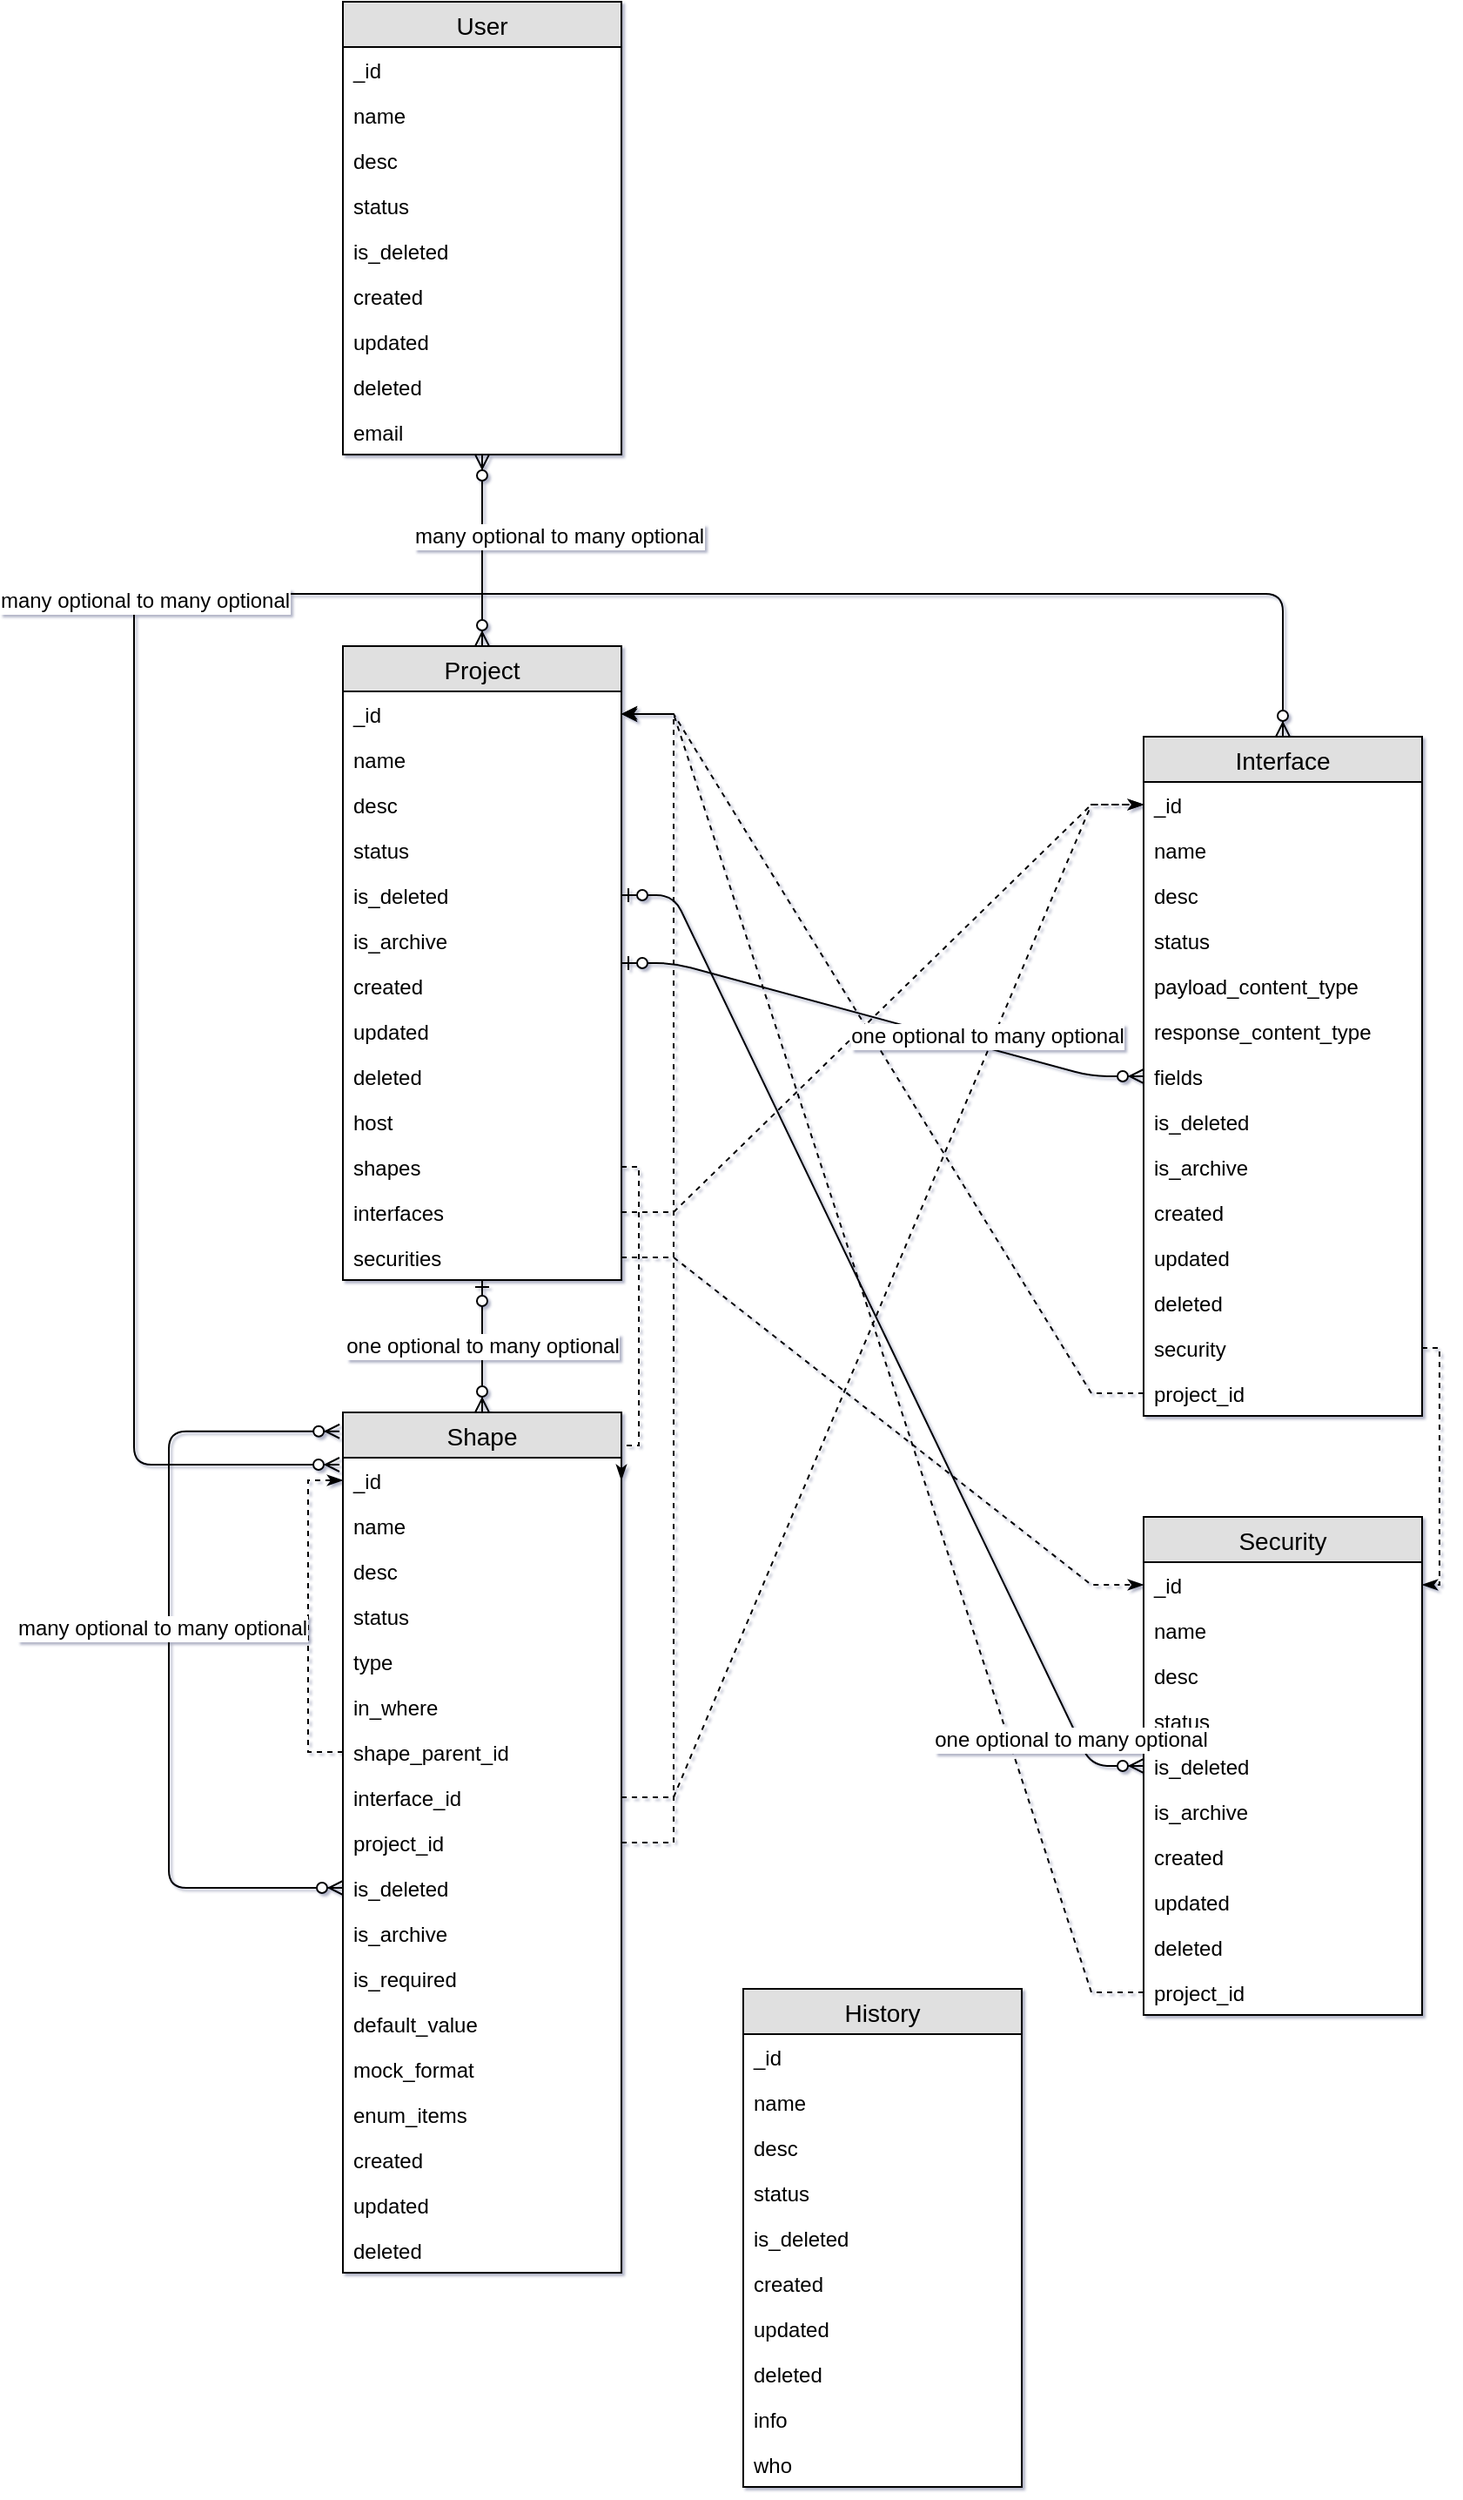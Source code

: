 <mxfile version="12.1.1" type="github" pages="1">
  <diagram id="xwn4igHJJTcLy6LHrwpA" name="第 1 页">
    <mxGraphModel dx="1999" dy="682" grid="1" gridSize="10" guides="1" tooltips="1" connect="1" arrows="1" fold="1" page="1" pageScale="1" pageWidth="827" pageHeight="1169" background="none" math="0" shadow="1">
      <root>
        <mxCell id="0"/>
        <mxCell id="1" parent="0"/>
        <mxCell id="aHNtrxaZ0qjEewPJSjyl-1" value="History" style="swimlane;fontStyle=0;childLayout=stackLayout;horizontal=1;startSize=26;fillColor=#e0e0e0;horizontalStack=0;resizeParent=1;resizeParentMax=0;resizeLast=0;collapsible=1;marginBottom=0;swimlaneFillColor=#ffffff;align=center;fontSize=14;" vertex="1" parent="1">
          <mxGeometry x="360" y="1201" width="160" height="286" as="geometry"/>
        </mxCell>
        <mxCell id="aHNtrxaZ0qjEewPJSjyl-2" value="_id" style="text;strokeColor=none;fillColor=none;spacingLeft=4;spacingRight=4;overflow=hidden;rotatable=0;points=[[0,0.5],[1,0.5]];portConstraint=eastwest;fontSize=12;" vertex="1" parent="aHNtrxaZ0qjEewPJSjyl-1">
          <mxGeometry y="26" width="160" height="26" as="geometry"/>
        </mxCell>
        <mxCell id="aHNtrxaZ0qjEewPJSjyl-72" value="name" style="text;strokeColor=none;fillColor=none;spacingLeft=4;spacingRight=4;overflow=hidden;rotatable=0;points=[[0,0.5],[1,0.5]];portConstraint=eastwest;fontSize=12;" vertex="1" parent="aHNtrxaZ0qjEewPJSjyl-1">
          <mxGeometry y="52" width="160" height="26" as="geometry"/>
        </mxCell>
        <mxCell id="aHNtrxaZ0qjEewPJSjyl-5" value="desc" style="text;strokeColor=none;fillColor=none;spacingLeft=4;spacingRight=4;overflow=hidden;rotatable=0;points=[[0,0.5],[1,0.5]];portConstraint=eastwest;fontSize=12;" vertex="1" parent="aHNtrxaZ0qjEewPJSjyl-1">
          <mxGeometry y="78" width="160" height="26" as="geometry"/>
        </mxCell>
        <mxCell id="aHNtrxaZ0qjEewPJSjyl-3" value="status" style="text;strokeColor=none;fillColor=none;spacingLeft=4;spacingRight=4;overflow=hidden;rotatable=0;points=[[0,0.5],[1,0.5]];portConstraint=eastwest;fontSize=12;" vertex="1" parent="aHNtrxaZ0qjEewPJSjyl-1">
          <mxGeometry y="104" width="160" height="26" as="geometry"/>
        </mxCell>
        <mxCell id="aHNtrxaZ0qjEewPJSjyl-11" value="is_deleted" style="text;strokeColor=none;fillColor=none;spacingLeft=4;spacingRight=4;overflow=hidden;rotatable=0;points=[[0,0.5],[1,0.5]];portConstraint=eastwest;fontSize=12;" vertex="1" parent="aHNtrxaZ0qjEewPJSjyl-1">
          <mxGeometry y="130" width="160" height="26" as="geometry"/>
        </mxCell>
        <mxCell id="aHNtrxaZ0qjEewPJSjyl-12" value="created" style="text;strokeColor=none;fillColor=none;spacingLeft=4;spacingRight=4;overflow=hidden;rotatable=0;points=[[0,0.5],[1,0.5]];portConstraint=eastwest;fontSize=12;" vertex="1" parent="aHNtrxaZ0qjEewPJSjyl-1">
          <mxGeometry y="156" width="160" height="26" as="geometry"/>
        </mxCell>
        <mxCell id="aHNtrxaZ0qjEewPJSjyl-14" value="updated" style="text;strokeColor=none;fillColor=none;spacingLeft=4;spacingRight=4;overflow=hidden;rotatable=0;points=[[0,0.5],[1,0.5]];portConstraint=eastwest;fontSize=12;" vertex="1" parent="aHNtrxaZ0qjEewPJSjyl-1">
          <mxGeometry y="182" width="160" height="26" as="geometry"/>
        </mxCell>
        <mxCell id="aHNtrxaZ0qjEewPJSjyl-131" value="deleted" style="text;strokeColor=none;fillColor=none;spacingLeft=4;spacingRight=4;overflow=hidden;rotatable=0;points=[[0,0.5],[1,0.5]];portConstraint=eastwest;fontSize=12;" vertex="1" parent="aHNtrxaZ0qjEewPJSjyl-1">
          <mxGeometry y="208" width="160" height="26" as="geometry"/>
        </mxCell>
        <mxCell id="aHNtrxaZ0qjEewPJSjyl-15" value="info" style="text;strokeColor=none;fillColor=none;spacingLeft=4;spacingRight=4;overflow=hidden;rotatable=0;points=[[0,0.5],[1,0.5]];portConstraint=eastwest;fontSize=12;" vertex="1" parent="aHNtrxaZ0qjEewPJSjyl-1">
          <mxGeometry y="234" width="160" height="26" as="geometry"/>
        </mxCell>
        <mxCell id="aHNtrxaZ0qjEewPJSjyl-16" value="who" style="text;strokeColor=none;fillColor=none;spacingLeft=4;spacingRight=4;overflow=hidden;rotatable=0;points=[[0,0.5],[1,0.5]];portConstraint=eastwest;fontSize=12;" vertex="1" parent="aHNtrxaZ0qjEewPJSjyl-1">
          <mxGeometry y="260" width="160" height="26" as="geometry"/>
        </mxCell>
        <mxCell id="aHNtrxaZ0qjEewPJSjyl-18" value="Interface" style="swimlane;fontStyle=0;childLayout=stackLayout;horizontal=1;startSize=26;fillColor=#e0e0e0;horizontalStack=0;resizeParent=1;resizeParentMax=0;resizeLast=0;collapsible=1;marginBottom=0;swimlaneFillColor=#ffffff;align=center;fontSize=14;" vertex="1" parent="1">
          <mxGeometry x="590" y="482" width="160" height="390" as="geometry"/>
        </mxCell>
        <mxCell id="aHNtrxaZ0qjEewPJSjyl-74" value="_id" style="text;strokeColor=none;fillColor=none;spacingLeft=4;spacingRight=4;overflow=hidden;rotatable=0;points=[[0,0.5],[1,0.5]];portConstraint=eastwest;fontSize=12;" vertex="1" parent="aHNtrxaZ0qjEewPJSjyl-18">
          <mxGeometry y="26" width="160" height="26" as="geometry"/>
        </mxCell>
        <mxCell id="aHNtrxaZ0qjEewPJSjyl-19" value="name" style="text;strokeColor=none;fillColor=none;spacingLeft=4;spacingRight=4;overflow=hidden;rotatable=0;points=[[0,0.5],[1,0.5]];portConstraint=eastwest;fontSize=12;" vertex="1" parent="aHNtrxaZ0qjEewPJSjyl-18">
          <mxGeometry y="52" width="160" height="26" as="geometry"/>
        </mxCell>
        <mxCell id="aHNtrxaZ0qjEewPJSjyl-20" value="desc" style="text;strokeColor=none;fillColor=none;spacingLeft=4;spacingRight=4;overflow=hidden;rotatable=0;points=[[0,0.5],[1,0.5]];portConstraint=eastwest;fontSize=12;" vertex="1" parent="aHNtrxaZ0qjEewPJSjyl-18">
          <mxGeometry y="78" width="160" height="26" as="geometry"/>
        </mxCell>
        <mxCell id="aHNtrxaZ0qjEewPJSjyl-21" value="status" style="text;strokeColor=none;fillColor=none;spacingLeft=4;spacingRight=4;overflow=hidden;rotatable=0;points=[[0,0.5],[1,0.5]];portConstraint=eastwest;fontSize=12;" vertex="1" parent="aHNtrxaZ0qjEewPJSjyl-18">
          <mxGeometry y="104" width="160" height="26" as="geometry"/>
        </mxCell>
        <mxCell id="aHNtrxaZ0qjEewPJSjyl-136" value="payload_content_type" style="text;strokeColor=none;fillColor=none;spacingLeft=4;spacingRight=4;overflow=hidden;rotatable=0;points=[[0,0.5],[1,0.5]];portConstraint=eastwest;fontSize=12;" vertex="1" parent="aHNtrxaZ0qjEewPJSjyl-18">
          <mxGeometry y="130" width="160" height="26" as="geometry"/>
        </mxCell>
        <mxCell id="aHNtrxaZ0qjEewPJSjyl-137" value="response_content_type" style="text;strokeColor=none;fillColor=none;spacingLeft=4;spacingRight=4;overflow=hidden;rotatable=0;points=[[0,0.5],[1,0.5]];portConstraint=eastwest;fontSize=12;" vertex="1" parent="aHNtrxaZ0qjEewPJSjyl-18">
          <mxGeometry y="156" width="160" height="26" as="geometry"/>
        </mxCell>
        <mxCell id="aHNtrxaZ0qjEewPJSjyl-150" value="fields" style="text;strokeColor=none;fillColor=none;spacingLeft=4;spacingRight=4;overflow=hidden;rotatable=0;points=[[0,0.5],[1,0.5]];portConstraint=eastwest;fontSize=12;" vertex="1" parent="aHNtrxaZ0qjEewPJSjyl-18">
          <mxGeometry y="182" width="160" height="26" as="geometry"/>
        </mxCell>
        <mxCell id="aHNtrxaZ0qjEewPJSjyl-22" value="is_deleted" style="text;strokeColor=none;fillColor=none;spacingLeft=4;spacingRight=4;overflow=hidden;rotatable=0;points=[[0,0.5],[1,0.5]];portConstraint=eastwest;fontSize=12;" vertex="1" parent="aHNtrxaZ0qjEewPJSjyl-18">
          <mxGeometry y="208" width="160" height="26" as="geometry"/>
        </mxCell>
        <mxCell id="aHNtrxaZ0qjEewPJSjyl-27" value="is_archive" style="text;strokeColor=none;fillColor=none;spacingLeft=4;spacingRight=4;overflow=hidden;rotatable=0;points=[[0,0.5],[1,0.5]];portConstraint=eastwest;fontSize=12;" vertex="1" parent="aHNtrxaZ0qjEewPJSjyl-18">
          <mxGeometry y="234" width="160" height="26" as="geometry"/>
        </mxCell>
        <mxCell id="aHNtrxaZ0qjEewPJSjyl-23" value="created" style="text;strokeColor=none;fillColor=none;spacingLeft=4;spacingRight=4;overflow=hidden;rotatable=0;points=[[0,0.5],[1,0.5]];portConstraint=eastwest;fontSize=12;" vertex="1" parent="aHNtrxaZ0qjEewPJSjyl-18">
          <mxGeometry y="260" width="160" height="26" as="geometry"/>
        </mxCell>
        <mxCell id="aHNtrxaZ0qjEewPJSjyl-25" value="updated" style="text;strokeColor=none;fillColor=none;spacingLeft=4;spacingRight=4;overflow=hidden;rotatable=0;points=[[0,0.5],[1,0.5]];portConstraint=eastwest;fontSize=12;" vertex="1" parent="aHNtrxaZ0qjEewPJSjyl-18">
          <mxGeometry y="286" width="160" height="26" as="geometry"/>
        </mxCell>
        <mxCell id="aHNtrxaZ0qjEewPJSjyl-117" value="deleted" style="text;strokeColor=none;fillColor=none;spacingLeft=4;spacingRight=4;overflow=hidden;rotatable=0;points=[[0,0.5],[1,0.5]];portConstraint=eastwest;fontSize=12;" vertex="1" parent="aHNtrxaZ0qjEewPJSjyl-18">
          <mxGeometry y="312" width="160" height="26" as="geometry"/>
        </mxCell>
        <mxCell id="aHNtrxaZ0qjEewPJSjyl-26" value="security" style="text;strokeColor=none;fillColor=none;spacingLeft=4;spacingRight=4;overflow=hidden;rotatable=0;points=[[0,0.5],[1,0.5]];portConstraint=eastwest;fontSize=12;" vertex="1" parent="aHNtrxaZ0qjEewPJSjyl-18">
          <mxGeometry y="338" width="160" height="26" as="geometry"/>
        </mxCell>
        <mxCell id="aHNtrxaZ0qjEewPJSjyl-139" value="project_id" style="text;strokeColor=none;fillColor=none;spacingLeft=4;spacingRight=4;overflow=hidden;rotatable=0;points=[[0,0.5],[1,0.5]];portConstraint=eastwest;fontSize=12;" vertex="1" parent="aHNtrxaZ0qjEewPJSjyl-18">
          <mxGeometry y="364" width="160" height="26" as="geometry"/>
        </mxCell>
        <mxCell id="aHNtrxaZ0qjEewPJSjyl-29" value="Shape" style="swimlane;fontStyle=0;childLayout=stackLayout;horizontal=1;startSize=26;fillColor=#e0e0e0;horizontalStack=0;resizeParent=1;resizeParentMax=0;resizeLast=0;collapsible=1;marginBottom=0;swimlaneFillColor=#ffffff;align=center;fontSize=14;" vertex="1" parent="1">
          <mxGeometry x="130" y="870" width="160" height="494" as="geometry"/>
        </mxCell>
        <mxCell id="aHNtrxaZ0qjEewPJSjyl-75" value="_id" style="text;strokeColor=none;fillColor=none;spacingLeft=4;spacingRight=4;overflow=hidden;rotatable=0;points=[[0,0.5],[1,0.5]];portConstraint=eastwest;fontSize=12;" vertex="1" parent="aHNtrxaZ0qjEewPJSjyl-29">
          <mxGeometry y="26" width="160" height="26" as="geometry"/>
        </mxCell>
        <mxCell id="aHNtrxaZ0qjEewPJSjyl-30" value="name" style="text;strokeColor=none;fillColor=none;spacingLeft=4;spacingRight=4;overflow=hidden;rotatable=0;points=[[0,0.5],[1,0.5]];portConstraint=eastwest;fontSize=12;" vertex="1" parent="aHNtrxaZ0qjEewPJSjyl-29">
          <mxGeometry y="52" width="160" height="26" as="geometry"/>
        </mxCell>
        <mxCell id="aHNtrxaZ0qjEewPJSjyl-31" value="desc" style="text;strokeColor=none;fillColor=none;spacingLeft=4;spacingRight=4;overflow=hidden;rotatable=0;points=[[0,0.5],[1,0.5]];portConstraint=eastwest;fontSize=12;" vertex="1" parent="aHNtrxaZ0qjEewPJSjyl-29">
          <mxGeometry y="78" width="160" height="26" as="geometry"/>
        </mxCell>
        <mxCell id="aHNtrxaZ0qjEewPJSjyl-32" value="status" style="text;strokeColor=none;fillColor=none;spacingLeft=4;spacingRight=4;overflow=hidden;rotatable=0;points=[[0,0.5],[1,0.5]];portConstraint=eastwest;fontSize=12;" vertex="1" parent="aHNtrxaZ0qjEewPJSjyl-29">
          <mxGeometry y="104" width="160" height="26" as="geometry"/>
        </mxCell>
        <mxCell id="aHNtrxaZ0qjEewPJSjyl-133" value="type" style="text;strokeColor=none;fillColor=none;spacingLeft=4;spacingRight=4;overflow=hidden;rotatable=0;points=[[0,0.5],[1,0.5]];portConstraint=eastwest;fontSize=12;" vertex="1" parent="aHNtrxaZ0qjEewPJSjyl-29">
          <mxGeometry y="130" width="160" height="26" as="geometry"/>
        </mxCell>
        <mxCell id="aHNtrxaZ0qjEewPJSjyl-155" value="in_where" style="text;strokeColor=none;fillColor=none;spacingLeft=4;spacingRight=4;overflow=hidden;rotatable=0;points=[[0,0.5],[1,0.5]];portConstraint=eastwest;fontSize=12;" vertex="1" parent="aHNtrxaZ0qjEewPJSjyl-29">
          <mxGeometry y="156" width="160" height="26" as="geometry"/>
        </mxCell>
        <mxCell id="aHNtrxaZ0qjEewPJSjyl-175" style="rounded=0;orthogonalLoop=1;jettySize=auto;html=1;exitX=0;exitY=0.5;exitDx=0;exitDy=0;entryX=0;entryY=0.5;entryDx=0;entryDy=0;endArrow=classicThin;endFill=1;edgeStyle=orthogonalEdgeStyle;dashed=1;" edge="1" parent="aHNtrxaZ0qjEewPJSjyl-29" source="aHNtrxaZ0qjEewPJSjyl-110" target="aHNtrxaZ0qjEewPJSjyl-75">
          <mxGeometry relative="1" as="geometry"/>
        </mxCell>
        <mxCell id="aHNtrxaZ0qjEewPJSjyl-110" value="shape_parent_id" style="text;strokeColor=none;fillColor=none;spacingLeft=4;spacingRight=4;overflow=hidden;rotatable=0;points=[[0,0.5],[1,0.5]];portConstraint=eastwest;fontSize=12;" vertex="1" parent="aHNtrxaZ0qjEewPJSjyl-29">
          <mxGeometry y="182" width="160" height="26" as="geometry"/>
        </mxCell>
        <mxCell id="aHNtrxaZ0qjEewPJSjyl-161" value="interface_id" style="text;strokeColor=none;fillColor=none;spacingLeft=4;spacingRight=4;overflow=hidden;rotatable=0;points=[[0,0.5],[1,0.5]];portConstraint=eastwest;fontSize=12;" vertex="1" parent="aHNtrxaZ0qjEewPJSjyl-29">
          <mxGeometry y="208" width="160" height="26" as="geometry"/>
        </mxCell>
        <mxCell id="aHNtrxaZ0qjEewPJSjyl-177" value="" style="fontSize=12;html=1;endArrow=ERzeroToMany;endFill=1;startArrow=ERzeroToMany;entryX=-0.012;entryY=0.022;entryDx=0;entryDy=0;entryPerimeter=0;exitX=0;exitY=0.5;exitDx=0;exitDy=0;edgeStyle=orthogonalEdgeStyle;" edge="1" parent="aHNtrxaZ0qjEewPJSjyl-29" source="aHNtrxaZ0qjEewPJSjyl-33" target="aHNtrxaZ0qjEewPJSjyl-29">
          <mxGeometry width="100" height="100" relative="1" as="geometry">
            <mxPoint x="160" y="30" as="sourcePoint"/>
            <mxPoint x="20" y="247" as="targetPoint"/>
            <Array as="points">
              <mxPoint x="-100" y="273"/>
              <mxPoint x="-100" y="11"/>
            </Array>
          </mxGeometry>
        </mxCell>
        <mxCell id="aHNtrxaZ0qjEewPJSjyl-178" value="many&amp;nbsp;optional to many optional" style="text;html=1;resizable=0;points=[];align=center;verticalAlign=middle;labelBackgroundColor=#ffffff;" vertex="1" connectable="0" parent="aHNtrxaZ0qjEewPJSjyl-177">
          <mxGeometry x="0.083" y="4" relative="1" as="geometry">
            <mxPoint as="offset"/>
          </mxGeometry>
        </mxCell>
        <mxCell id="aHNtrxaZ0qjEewPJSjyl-37" value="project_id" style="text;strokeColor=none;fillColor=none;spacingLeft=4;spacingRight=4;overflow=hidden;rotatable=0;points=[[0,0.5],[1,0.5]];portConstraint=eastwest;fontSize=12;" vertex="1" parent="aHNtrxaZ0qjEewPJSjyl-29">
          <mxGeometry y="234" width="160" height="26" as="geometry"/>
        </mxCell>
        <mxCell id="aHNtrxaZ0qjEewPJSjyl-33" value="is_deleted" style="text;strokeColor=none;fillColor=none;spacingLeft=4;spacingRight=4;overflow=hidden;rotatable=0;points=[[0,0.5],[1,0.5]];portConstraint=eastwest;fontSize=12;" vertex="1" parent="aHNtrxaZ0qjEewPJSjyl-29">
          <mxGeometry y="260" width="160" height="26" as="geometry"/>
        </mxCell>
        <mxCell id="aHNtrxaZ0qjEewPJSjyl-38" value="is_archive" style="text;strokeColor=none;fillColor=none;spacingLeft=4;spacingRight=4;overflow=hidden;rotatable=0;points=[[0,0.5],[1,0.5]];portConstraint=eastwest;fontSize=12;" vertex="1" parent="aHNtrxaZ0qjEewPJSjyl-29">
          <mxGeometry y="286" width="160" height="26" as="geometry"/>
        </mxCell>
        <mxCell id="aHNtrxaZ0qjEewPJSjyl-34" value="is_required" style="text;strokeColor=none;fillColor=none;spacingLeft=4;spacingRight=4;overflow=hidden;rotatable=0;points=[[0,0.5],[1,0.5]];portConstraint=eastwest;fontSize=12;" vertex="1" parent="aHNtrxaZ0qjEewPJSjyl-29">
          <mxGeometry y="312" width="160" height="26" as="geometry"/>
        </mxCell>
        <mxCell id="aHNtrxaZ0qjEewPJSjyl-112" value="default_value" style="text;strokeColor=none;fillColor=none;spacingLeft=4;spacingRight=4;overflow=hidden;rotatable=0;points=[[0,0.5],[1,0.5]];portConstraint=eastwest;fontSize=12;" vertex="1" parent="aHNtrxaZ0qjEewPJSjyl-29">
          <mxGeometry y="338" width="160" height="26" as="geometry"/>
        </mxCell>
        <mxCell id="aHNtrxaZ0qjEewPJSjyl-114" value="mock_format" style="text;strokeColor=none;fillColor=none;spacingLeft=4;spacingRight=4;overflow=hidden;rotatable=0;points=[[0,0.5],[1,0.5]];portConstraint=eastwest;fontSize=12;" vertex="1" parent="aHNtrxaZ0qjEewPJSjyl-29">
          <mxGeometry y="364" width="160" height="26" as="geometry"/>
        </mxCell>
        <mxCell id="aHNtrxaZ0qjEewPJSjyl-113" value="enum_items" style="text;strokeColor=none;fillColor=none;spacingLeft=4;spacingRight=4;overflow=hidden;rotatable=0;points=[[0,0.5],[1,0.5]];portConstraint=eastwest;fontSize=12;" vertex="1" parent="aHNtrxaZ0qjEewPJSjyl-29">
          <mxGeometry y="390" width="160" height="26" as="geometry"/>
        </mxCell>
        <mxCell id="aHNtrxaZ0qjEewPJSjyl-111" value="created" style="text;strokeColor=none;fillColor=none;spacingLeft=4;spacingRight=4;overflow=hidden;rotatable=0;points=[[0,0.5],[1,0.5]];portConstraint=eastwest;fontSize=12;" vertex="1" parent="aHNtrxaZ0qjEewPJSjyl-29">
          <mxGeometry y="416" width="160" height="26" as="geometry"/>
        </mxCell>
        <mxCell id="aHNtrxaZ0qjEewPJSjyl-36" value="updated" style="text;strokeColor=none;fillColor=none;spacingLeft=4;spacingRight=4;overflow=hidden;rotatable=0;points=[[0,0.5],[1,0.5]];portConstraint=eastwest;fontSize=12;" vertex="1" parent="aHNtrxaZ0qjEewPJSjyl-29">
          <mxGeometry y="442" width="160" height="26" as="geometry"/>
        </mxCell>
        <mxCell id="aHNtrxaZ0qjEewPJSjyl-115" value="deleted" style="text;strokeColor=none;fillColor=none;spacingLeft=4;spacingRight=4;overflow=hidden;rotatable=0;points=[[0,0.5],[1,0.5]];portConstraint=eastwest;fontSize=12;" vertex="1" parent="aHNtrxaZ0qjEewPJSjyl-29">
          <mxGeometry y="468" width="160" height="26" as="geometry"/>
        </mxCell>
        <mxCell id="aHNtrxaZ0qjEewPJSjyl-41" value="Project" style="swimlane;fontStyle=0;childLayout=stackLayout;horizontal=1;startSize=26;fillColor=#e0e0e0;horizontalStack=0;resizeParent=1;resizeParentMax=0;resizeLast=0;collapsible=1;marginBottom=0;swimlaneFillColor=#ffffff;align=center;fontSize=14;" vertex="1" parent="1">
          <mxGeometry x="130" y="430" width="160" height="364" as="geometry"/>
        </mxCell>
        <mxCell id="aHNtrxaZ0qjEewPJSjyl-76" value="_id" style="text;strokeColor=none;fillColor=none;spacingLeft=4;spacingRight=4;overflow=hidden;rotatable=0;points=[[0,0.5],[1,0.5]];portConstraint=eastwest;fontSize=12;" vertex="1" parent="aHNtrxaZ0qjEewPJSjyl-41">
          <mxGeometry y="26" width="160" height="26" as="geometry"/>
        </mxCell>
        <mxCell id="aHNtrxaZ0qjEewPJSjyl-42" value="name" style="text;strokeColor=none;fillColor=none;spacingLeft=4;spacingRight=4;overflow=hidden;rotatable=0;points=[[0,0.5],[1,0.5]];portConstraint=eastwest;fontSize=12;" vertex="1" parent="aHNtrxaZ0qjEewPJSjyl-41">
          <mxGeometry y="52" width="160" height="26" as="geometry"/>
        </mxCell>
        <mxCell id="aHNtrxaZ0qjEewPJSjyl-43" value="desc" style="text;strokeColor=none;fillColor=none;spacingLeft=4;spacingRight=4;overflow=hidden;rotatable=0;points=[[0,0.5],[1,0.5]];portConstraint=eastwest;fontSize=12;" vertex="1" parent="aHNtrxaZ0qjEewPJSjyl-41">
          <mxGeometry y="78" width="160" height="26" as="geometry"/>
        </mxCell>
        <mxCell id="aHNtrxaZ0qjEewPJSjyl-44" value="status" style="text;strokeColor=none;fillColor=none;spacingLeft=4;spacingRight=4;overflow=hidden;rotatable=0;points=[[0,0.5],[1,0.5]];portConstraint=eastwest;fontSize=12;" vertex="1" parent="aHNtrxaZ0qjEewPJSjyl-41">
          <mxGeometry y="104" width="160" height="26" as="geometry"/>
        </mxCell>
        <mxCell id="aHNtrxaZ0qjEewPJSjyl-45" value="is_deleted" style="text;strokeColor=none;fillColor=none;spacingLeft=4;spacingRight=4;overflow=hidden;rotatable=0;points=[[0,0.5],[1,0.5]];portConstraint=eastwest;fontSize=12;" vertex="1" parent="aHNtrxaZ0qjEewPJSjyl-41">
          <mxGeometry y="130" width="160" height="26" as="geometry"/>
        </mxCell>
        <mxCell id="aHNtrxaZ0qjEewPJSjyl-90" value="is_archive" style="text;strokeColor=none;fillColor=none;spacingLeft=4;spacingRight=4;overflow=hidden;rotatable=0;points=[[0,0.5],[1,0.5]];portConstraint=eastwest;fontSize=12;" vertex="1" parent="aHNtrxaZ0qjEewPJSjyl-41">
          <mxGeometry y="156" width="160" height="26" as="geometry"/>
        </mxCell>
        <mxCell id="aHNtrxaZ0qjEewPJSjyl-46" value="created" style="text;strokeColor=none;fillColor=none;spacingLeft=4;spacingRight=4;overflow=hidden;rotatable=0;points=[[0,0.5],[1,0.5]];portConstraint=eastwest;fontSize=12;" vertex="1" parent="aHNtrxaZ0qjEewPJSjyl-41">
          <mxGeometry y="182" width="160" height="26" as="geometry"/>
        </mxCell>
        <mxCell id="aHNtrxaZ0qjEewPJSjyl-48" value="updated" style="text;strokeColor=none;fillColor=none;spacingLeft=4;spacingRight=4;overflow=hidden;rotatable=0;points=[[0,0.5],[1,0.5]];portConstraint=eastwest;fontSize=12;" vertex="1" parent="aHNtrxaZ0qjEewPJSjyl-41">
          <mxGeometry y="208" width="160" height="26" as="geometry"/>
        </mxCell>
        <mxCell id="aHNtrxaZ0qjEewPJSjyl-116" value="deleted" style="text;strokeColor=none;fillColor=none;spacingLeft=4;spacingRight=4;overflow=hidden;rotatable=0;points=[[0,0.5],[1,0.5]];portConstraint=eastwest;fontSize=12;" vertex="1" parent="aHNtrxaZ0qjEewPJSjyl-41">
          <mxGeometry y="234" width="160" height="26" as="geometry"/>
        </mxCell>
        <mxCell id="aHNtrxaZ0qjEewPJSjyl-49" value="host" style="text;strokeColor=none;fillColor=none;spacingLeft=4;spacingRight=4;overflow=hidden;rotatable=0;points=[[0,0.5],[1,0.5]];portConstraint=eastwest;fontSize=12;" vertex="1" parent="aHNtrxaZ0qjEewPJSjyl-41">
          <mxGeometry y="260" width="160" height="26" as="geometry"/>
        </mxCell>
        <mxCell id="aHNtrxaZ0qjEewPJSjyl-143" value="shapes" style="text;strokeColor=none;fillColor=none;spacingLeft=4;spacingRight=4;overflow=hidden;rotatable=0;points=[[0,0.5],[1,0.5]];portConstraint=eastwest;fontSize=12;" vertex="1" parent="aHNtrxaZ0qjEewPJSjyl-41">
          <mxGeometry y="286" width="160" height="26" as="geometry"/>
        </mxCell>
        <mxCell id="aHNtrxaZ0qjEewPJSjyl-146" value="interfaces" style="text;strokeColor=none;fillColor=none;spacingLeft=4;spacingRight=4;overflow=hidden;rotatable=0;points=[[0,0.5],[1,0.5]];portConstraint=eastwest;fontSize=12;" vertex="1" parent="aHNtrxaZ0qjEewPJSjyl-41">
          <mxGeometry y="312" width="160" height="26" as="geometry"/>
        </mxCell>
        <mxCell id="aHNtrxaZ0qjEewPJSjyl-148" value="securities" style="text;strokeColor=none;fillColor=none;spacingLeft=4;spacingRight=4;overflow=hidden;rotatable=0;points=[[0,0.5],[1,0.5]];portConstraint=eastwest;fontSize=12;" vertex="1" parent="aHNtrxaZ0qjEewPJSjyl-41">
          <mxGeometry y="338" width="160" height="26" as="geometry"/>
        </mxCell>
        <mxCell id="aHNtrxaZ0qjEewPJSjyl-51" value="Security" style="swimlane;fontStyle=0;childLayout=stackLayout;horizontal=1;startSize=26;fillColor=#e0e0e0;horizontalStack=0;resizeParent=1;resizeParentMax=0;resizeLast=0;collapsible=1;marginBottom=0;swimlaneFillColor=#ffffff;align=center;fontSize=14;" vertex="1" parent="1">
          <mxGeometry x="590" y="930" width="160" height="286" as="geometry"/>
        </mxCell>
        <mxCell id="aHNtrxaZ0qjEewPJSjyl-77" value="_id" style="text;strokeColor=none;fillColor=none;spacingLeft=4;spacingRight=4;overflow=hidden;rotatable=0;points=[[0,0.5],[1,0.5]];portConstraint=eastwest;fontSize=12;" vertex="1" parent="aHNtrxaZ0qjEewPJSjyl-51">
          <mxGeometry y="26" width="160" height="26" as="geometry"/>
        </mxCell>
        <mxCell id="aHNtrxaZ0qjEewPJSjyl-52" value="name" style="text;strokeColor=none;fillColor=none;spacingLeft=4;spacingRight=4;overflow=hidden;rotatable=0;points=[[0,0.5],[1,0.5]];portConstraint=eastwest;fontSize=12;" vertex="1" parent="aHNtrxaZ0qjEewPJSjyl-51">
          <mxGeometry y="52" width="160" height="26" as="geometry"/>
        </mxCell>
        <mxCell id="aHNtrxaZ0qjEewPJSjyl-53" value="desc" style="text;strokeColor=none;fillColor=none;spacingLeft=4;spacingRight=4;overflow=hidden;rotatable=0;points=[[0,0.5],[1,0.5]];portConstraint=eastwest;fontSize=12;" vertex="1" parent="aHNtrxaZ0qjEewPJSjyl-51">
          <mxGeometry y="78" width="160" height="26" as="geometry"/>
        </mxCell>
        <mxCell id="aHNtrxaZ0qjEewPJSjyl-54" value="status" style="text;strokeColor=none;fillColor=none;spacingLeft=4;spacingRight=4;overflow=hidden;rotatable=0;points=[[0,0.5],[1,0.5]];portConstraint=eastwest;fontSize=12;" vertex="1" parent="aHNtrxaZ0qjEewPJSjyl-51">
          <mxGeometry y="104" width="160" height="26" as="geometry"/>
        </mxCell>
        <mxCell id="aHNtrxaZ0qjEewPJSjyl-55" value="is_deleted" style="text;strokeColor=none;fillColor=none;spacingLeft=4;spacingRight=4;overflow=hidden;rotatable=0;points=[[0,0.5],[1,0.5]];portConstraint=eastwest;fontSize=12;" vertex="1" parent="aHNtrxaZ0qjEewPJSjyl-51">
          <mxGeometry y="130" width="160" height="26" as="geometry"/>
        </mxCell>
        <mxCell id="aHNtrxaZ0qjEewPJSjyl-91" value="is_archive" style="text;strokeColor=none;fillColor=none;spacingLeft=4;spacingRight=4;overflow=hidden;rotatable=0;points=[[0,0.5],[1,0.5]];portConstraint=eastwest;fontSize=12;" vertex="1" parent="aHNtrxaZ0qjEewPJSjyl-51">
          <mxGeometry y="156" width="160" height="26" as="geometry"/>
        </mxCell>
        <mxCell id="aHNtrxaZ0qjEewPJSjyl-56" value="created" style="text;strokeColor=none;fillColor=none;spacingLeft=4;spacingRight=4;overflow=hidden;rotatable=0;points=[[0,0.5],[1,0.5]];portConstraint=eastwest;fontSize=12;" vertex="1" parent="aHNtrxaZ0qjEewPJSjyl-51">
          <mxGeometry y="182" width="160" height="26" as="geometry"/>
        </mxCell>
        <mxCell id="aHNtrxaZ0qjEewPJSjyl-58" value="updated" style="text;strokeColor=none;fillColor=none;spacingLeft=4;spacingRight=4;overflow=hidden;rotatable=0;points=[[0,0.5],[1,0.5]];portConstraint=eastwest;fontSize=12;" vertex="1" parent="aHNtrxaZ0qjEewPJSjyl-51">
          <mxGeometry y="208" width="160" height="26" as="geometry"/>
        </mxCell>
        <mxCell id="aHNtrxaZ0qjEewPJSjyl-118" value="deleted" style="text;strokeColor=none;fillColor=none;spacingLeft=4;spacingRight=4;overflow=hidden;rotatable=0;points=[[0,0.5],[1,0.5]];portConstraint=eastwest;fontSize=12;" vertex="1" parent="aHNtrxaZ0qjEewPJSjyl-51">
          <mxGeometry y="234" width="160" height="26" as="geometry"/>
        </mxCell>
        <mxCell id="aHNtrxaZ0qjEewPJSjyl-89" value="project_id" style="text;strokeColor=none;fillColor=none;spacingLeft=4;spacingRight=4;overflow=hidden;rotatable=0;points=[[0,0.5],[1,0.5]];portConstraint=eastwest;fontSize=12;" vertex="1" parent="aHNtrxaZ0qjEewPJSjyl-51">
          <mxGeometry y="260" width="160" height="26" as="geometry"/>
        </mxCell>
        <mxCell id="aHNtrxaZ0qjEewPJSjyl-61" value="User" style="swimlane;fontStyle=0;childLayout=stackLayout;horizontal=1;startSize=26;fillColor=#e0e0e0;horizontalStack=0;resizeParent=1;resizeParentMax=0;resizeLast=0;collapsible=1;marginBottom=0;swimlaneFillColor=#ffffff;align=center;fontSize=14;" vertex="1" parent="1">
          <mxGeometry x="130" y="60" width="160" height="260" as="geometry"/>
        </mxCell>
        <mxCell id="aHNtrxaZ0qjEewPJSjyl-78" value="_id" style="text;strokeColor=none;fillColor=none;spacingLeft=4;spacingRight=4;overflow=hidden;rotatable=0;points=[[0,0.5],[1,0.5]];portConstraint=eastwest;fontSize=12;" vertex="1" parent="aHNtrxaZ0qjEewPJSjyl-61">
          <mxGeometry y="26" width="160" height="26" as="geometry"/>
        </mxCell>
        <mxCell id="aHNtrxaZ0qjEewPJSjyl-62" value="name" style="text;strokeColor=none;fillColor=none;spacingLeft=4;spacingRight=4;overflow=hidden;rotatable=0;points=[[0,0.5],[1,0.5]];portConstraint=eastwest;fontSize=12;" vertex="1" parent="aHNtrxaZ0qjEewPJSjyl-61">
          <mxGeometry y="52" width="160" height="26" as="geometry"/>
        </mxCell>
        <mxCell id="aHNtrxaZ0qjEewPJSjyl-63" value="desc" style="text;strokeColor=none;fillColor=none;spacingLeft=4;spacingRight=4;overflow=hidden;rotatable=0;points=[[0,0.5],[1,0.5]];portConstraint=eastwest;fontSize=12;" vertex="1" parent="aHNtrxaZ0qjEewPJSjyl-61">
          <mxGeometry y="78" width="160" height="26" as="geometry"/>
        </mxCell>
        <mxCell id="aHNtrxaZ0qjEewPJSjyl-64" value="status" style="text;strokeColor=none;fillColor=none;spacingLeft=4;spacingRight=4;overflow=hidden;rotatable=0;points=[[0,0.5],[1,0.5]];portConstraint=eastwest;fontSize=12;" vertex="1" parent="aHNtrxaZ0qjEewPJSjyl-61">
          <mxGeometry y="104" width="160" height="26" as="geometry"/>
        </mxCell>
        <mxCell id="aHNtrxaZ0qjEewPJSjyl-65" value="is_deleted" style="text;strokeColor=none;fillColor=none;spacingLeft=4;spacingRight=4;overflow=hidden;rotatable=0;points=[[0,0.5],[1,0.5]];portConstraint=eastwest;fontSize=12;" vertex="1" parent="aHNtrxaZ0qjEewPJSjyl-61">
          <mxGeometry y="130" width="160" height="26" as="geometry"/>
        </mxCell>
        <mxCell id="aHNtrxaZ0qjEewPJSjyl-66" value="created" style="text;strokeColor=none;fillColor=none;spacingLeft=4;spacingRight=4;overflow=hidden;rotatable=0;points=[[0,0.5],[1,0.5]];portConstraint=eastwest;fontSize=12;" vertex="1" parent="aHNtrxaZ0qjEewPJSjyl-61">
          <mxGeometry y="156" width="160" height="26" as="geometry"/>
        </mxCell>
        <mxCell id="aHNtrxaZ0qjEewPJSjyl-68" value="updated" style="text;strokeColor=none;fillColor=none;spacingLeft=4;spacingRight=4;overflow=hidden;rotatable=0;points=[[0,0.5],[1,0.5]];portConstraint=eastwest;fontSize=12;" vertex="1" parent="aHNtrxaZ0qjEewPJSjyl-61">
          <mxGeometry y="182" width="160" height="26" as="geometry"/>
        </mxCell>
        <mxCell id="aHNtrxaZ0qjEewPJSjyl-119" value="deleted" style="text;strokeColor=none;fillColor=none;spacingLeft=4;spacingRight=4;overflow=hidden;rotatable=0;points=[[0,0.5],[1,0.5]];portConstraint=eastwest;fontSize=12;" vertex="1" parent="aHNtrxaZ0qjEewPJSjyl-61">
          <mxGeometry y="208" width="160" height="26" as="geometry"/>
        </mxCell>
        <mxCell id="aHNtrxaZ0qjEewPJSjyl-69" value="email" style="text;strokeColor=none;fillColor=none;spacingLeft=4;spacingRight=4;overflow=hidden;rotatable=0;points=[[0,0.5],[1,0.5]];portConstraint=eastwest;fontSize=12;" vertex="1" parent="aHNtrxaZ0qjEewPJSjyl-61">
          <mxGeometry y="234" width="160" height="26" as="geometry"/>
        </mxCell>
        <mxCell id="aHNtrxaZ0qjEewPJSjyl-85" style="rounded=0;orthogonalLoop=1;jettySize=auto;html=1;edgeStyle=entityRelationEdgeStyle;dashed=1;" edge="1" parent="1" source="aHNtrxaZ0qjEewPJSjyl-139" target="aHNtrxaZ0qjEewPJSjyl-76">
          <mxGeometry relative="1" as="geometry">
            <mxPoint x="290" y="469" as="targetPoint"/>
          </mxGeometry>
        </mxCell>
        <mxCell id="aHNtrxaZ0qjEewPJSjyl-87" value="one optional to many optional" style="edgeStyle=orthogonalEdgeStyle;fontSize=12;html=1;endArrow=ERzeroToMany;startArrow=ERzeroToOne;curved=1;" edge="1" parent="1" source="aHNtrxaZ0qjEewPJSjyl-41" target="aHNtrxaZ0qjEewPJSjyl-29">
          <mxGeometry width="100" height="100" relative="1" as="geometry">
            <mxPoint x="180" y="466" as="sourcePoint"/>
            <mxPoint x="330" y="110" as="targetPoint"/>
          </mxGeometry>
        </mxCell>
        <mxCell id="aHNtrxaZ0qjEewPJSjyl-94" value="" style="rounded=0;orthogonalLoop=1;jettySize=auto;html=1;edgeStyle=entityRelationEdgeStyle;elbow=vertical;dashed=1;" edge="1" parent="1" source="aHNtrxaZ0qjEewPJSjyl-89" target="aHNtrxaZ0qjEewPJSjyl-76">
          <mxGeometry x="-0.77" y="63" relative="1" as="geometry">
            <mxPoint as="offset"/>
          </mxGeometry>
        </mxCell>
        <mxCell id="aHNtrxaZ0qjEewPJSjyl-95" value="many optional to many optional" style="fontSize=12;html=1;endArrow=ERzeroToMany;startArrow=ERzeroToMany;endFill=1;entryX=0.5;entryY=0;entryDx=0;entryDy=0;edgeStyle=orthogonalEdgeStyle;" edge="1" parent="1" source="aHNtrxaZ0qjEewPJSjyl-61" target="aHNtrxaZ0qjEewPJSjyl-41">
          <mxGeometry x="-0.154" y="43" width="100" height="100" relative="1" as="geometry">
            <mxPoint x="80" y="382" as="sourcePoint"/>
            <mxPoint x="-120" y="600" as="targetPoint"/>
            <mxPoint x="1" as="offset"/>
          </mxGeometry>
        </mxCell>
        <mxCell id="aHNtrxaZ0qjEewPJSjyl-108" style="edgeStyle=entityRelationEdgeStyle;rounded=0;orthogonalLoop=1;jettySize=auto;html=1;endArrow=classicThin;endFill=1;dashed=1;" edge="1" parent="1" source="aHNtrxaZ0qjEewPJSjyl-37" target="aHNtrxaZ0qjEewPJSjyl-76">
          <mxGeometry relative="1" as="geometry">
            <mxPoint x="60" y="630" as="targetPoint"/>
          </mxGeometry>
        </mxCell>
        <mxCell id="aHNtrxaZ0qjEewPJSjyl-145" style="edgeStyle=orthogonalEdgeStyle;rounded=0;orthogonalLoop=1;jettySize=auto;html=1;exitX=1;exitY=0.5;exitDx=0;exitDy=0;entryX=1;entryY=0.5;entryDx=0;entryDy=0;endArrow=classicThin;endFill=1;dashed=1;" edge="1" parent="1" source="aHNtrxaZ0qjEewPJSjyl-143" target="aHNtrxaZ0qjEewPJSjyl-75">
          <mxGeometry relative="1" as="geometry">
            <Array as="points">
              <mxPoint x="300" y="729"/>
              <mxPoint x="300" y="889"/>
            </Array>
          </mxGeometry>
        </mxCell>
        <mxCell id="aHNtrxaZ0qjEewPJSjyl-147" style="edgeStyle=entityRelationEdgeStyle;rounded=0;orthogonalLoop=1;jettySize=auto;html=1;exitX=1;exitY=0.5;exitDx=0;exitDy=0;endArrow=classicThin;endFill=1;dashed=1;" edge="1" parent="1" source="aHNtrxaZ0qjEewPJSjyl-146" target="aHNtrxaZ0qjEewPJSjyl-74">
          <mxGeometry relative="1" as="geometry"/>
        </mxCell>
        <mxCell id="aHNtrxaZ0qjEewPJSjyl-149" style="edgeStyle=entityRelationEdgeStyle;rounded=0;orthogonalLoop=1;jettySize=auto;html=1;exitX=1;exitY=0.5;exitDx=0;exitDy=0;entryX=0;entryY=0.5;entryDx=0;entryDy=0;endArrow=classicThin;endFill=1;dashed=1;" edge="1" parent="1" source="aHNtrxaZ0qjEewPJSjyl-148" target="aHNtrxaZ0qjEewPJSjyl-77">
          <mxGeometry relative="1" as="geometry"/>
        </mxCell>
        <mxCell id="aHNtrxaZ0qjEewPJSjyl-160" style="edgeStyle=orthogonalEdgeStyle;rounded=0;orthogonalLoop=1;jettySize=auto;html=1;exitX=1;exitY=0.5;exitDx=0;exitDy=0;endArrow=classicThin;endFill=1;dashed=1;" edge="1" parent="1" source="aHNtrxaZ0qjEewPJSjyl-26" target="aHNtrxaZ0qjEewPJSjyl-77">
          <mxGeometry relative="1" as="geometry">
            <Array as="points">
              <mxPoint x="760" y="833"/>
              <mxPoint x="760" y="969"/>
            </Array>
          </mxGeometry>
        </mxCell>
        <mxCell id="aHNtrxaZ0qjEewPJSjyl-176" style="edgeStyle=entityRelationEdgeStyle;rounded=0;orthogonalLoop=1;jettySize=auto;html=1;exitX=1;exitY=0.5;exitDx=0;exitDy=0;endArrow=classicThin;endFill=1;dashed=1;" edge="1" parent="1" source="aHNtrxaZ0qjEewPJSjyl-161" target="aHNtrxaZ0qjEewPJSjyl-74">
          <mxGeometry relative="1" as="geometry"/>
        </mxCell>
        <mxCell id="aHNtrxaZ0qjEewPJSjyl-92" value="one optional to many optional" style="edgeStyle=entityRelationEdgeStyle;fontSize=12;html=1;endArrow=ERzeroToMany;startArrow=ERzeroToOne;exitX=1;exitY=0.5;exitDx=0;exitDy=0;" edge="1" parent="1" source="aHNtrxaZ0qjEewPJSjyl-45" target="aHNtrxaZ0qjEewPJSjyl-51">
          <mxGeometry x="0.841" y="-4" width="100" height="100" relative="1" as="geometry">
            <mxPoint x="310" y="540" as="sourcePoint"/>
            <mxPoint x="300" y="870" as="targetPoint"/>
            <mxPoint as="offset"/>
          </mxGeometry>
        </mxCell>
        <mxCell id="aHNtrxaZ0qjEewPJSjyl-86" value="one optional to many optional" style="edgeStyle=entityRelationEdgeStyle;fontSize=12;html=1;endArrow=ERzeroToMany;startArrow=ERzeroToOne;" edge="1" parent="1" source="aHNtrxaZ0qjEewPJSjyl-41" target="aHNtrxaZ0qjEewPJSjyl-18">
          <mxGeometry x="0.389" y="6" width="100" height="100" relative="1" as="geometry">
            <mxPoint x="10" y="490" as="sourcePoint"/>
            <mxPoint x="110" y="390" as="targetPoint"/>
            <mxPoint as="offset"/>
          </mxGeometry>
        </mxCell>
        <mxCell id="aHNtrxaZ0qjEewPJSjyl-179" value="" style="fontSize=12;html=1;endArrow=ERzeroToMany;endFill=1;startArrow=ERzeroToMany;entryX=-0.012;entryY=0.022;entryDx=0;entryDy=0;entryPerimeter=0;edgeStyle=orthogonalEdgeStyle;" edge="1" parent="1" source="aHNtrxaZ0qjEewPJSjyl-18">
          <mxGeometry width="100" height="100" relative="1" as="geometry">
            <mxPoint x="130" y="1162" as="sourcePoint"/>
            <mxPoint x="128" y="900" as="targetPoint"/>
            <Array as="points">
              <mxPoint x="670" y="400"/>
              <mxPoint x="10" y="400"/>
              <mxPoint x="10" y="900"/>
            </Array>
          </mxGeometry>
        </mxCell>
        <mxCell id="aHNtrxaZ0qjEewPJSjyl-180" value="many&amp;nbsp;optional to many optional" style="text;html=1;resizable=0;points=[];align=center;verticalAlign=middle;labelBackgroundColor=#ffffff;" vertex="1" connectable="0" parent="aHNtrxaZ0qjEewPJSjyl-179">
          <mxGeometry x="0.083" y="4" relative="1" as="geometry">
            <mxPoint as="offset"/>
          </mxGeometry>
        </mxCell>
      </root>
    </mxGraphModel>
  </diagram>
</mxfile>
